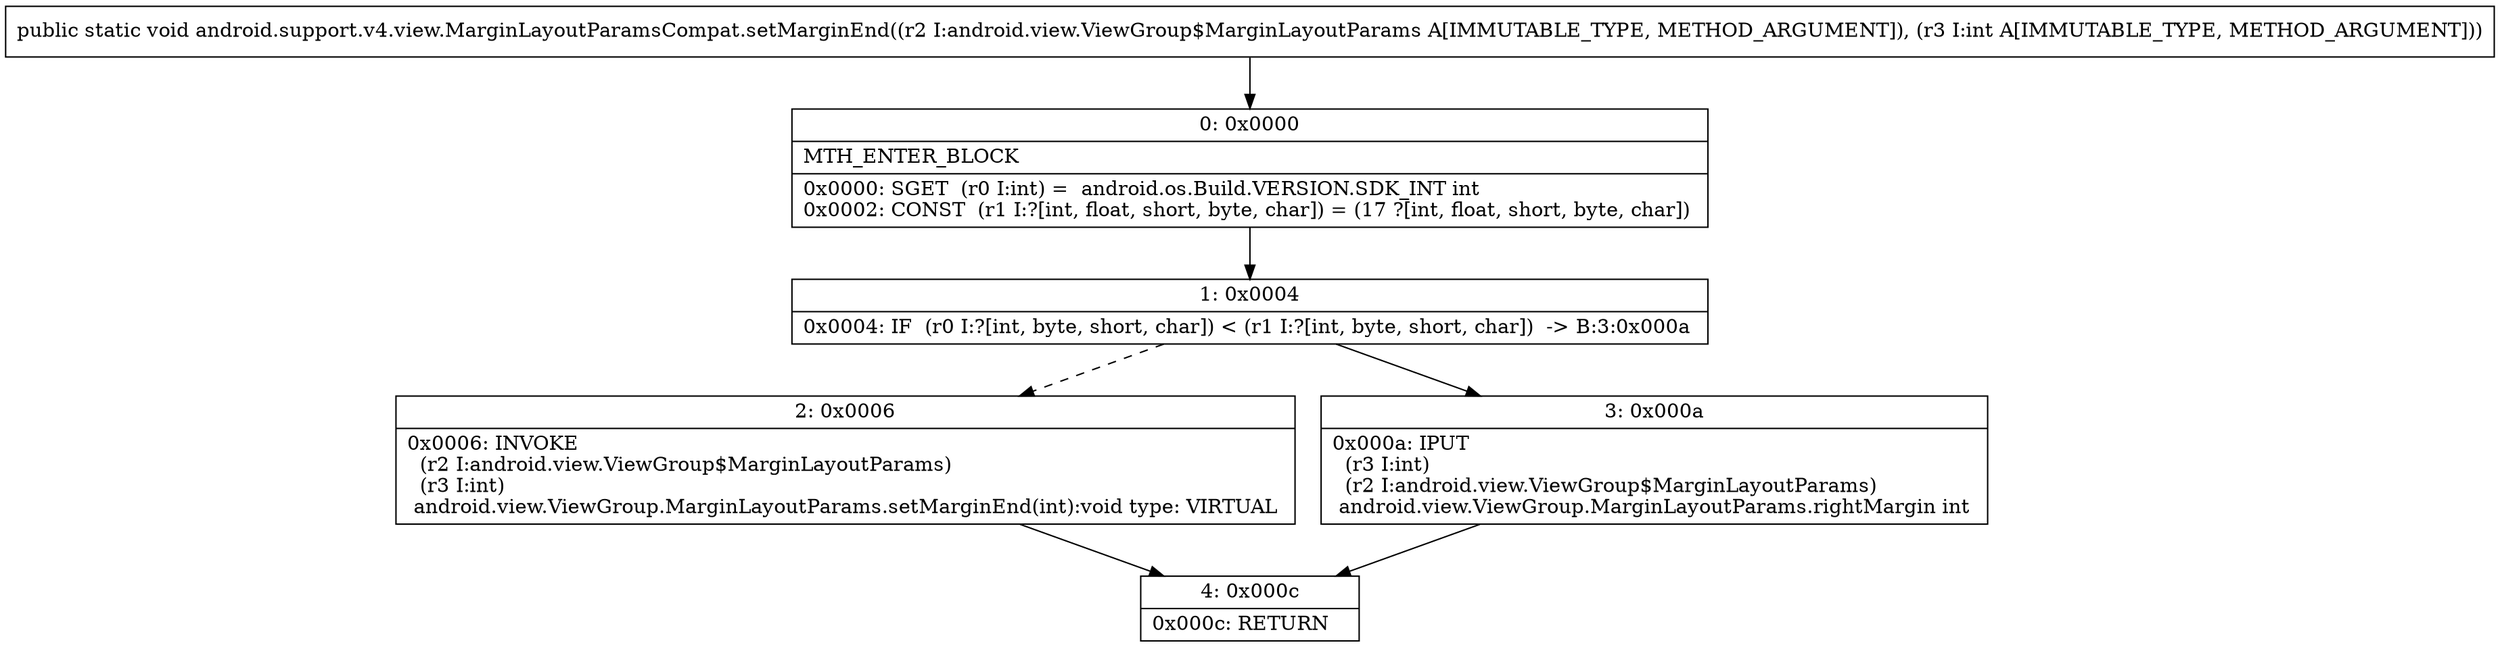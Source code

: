 digraph "CFG forandroid.support.v4.view.MarginLayoutParamsCompat.setMarginEnd(Landroid\/view\/ViewGroup$MarginLayoutParams;I)V" {
Node_0 [shape=record,label="{0\:\ 0x0000|MTH_ENTER_BLOCK\l|0x0000: SGET  (r0 I:int) =  android.os.Build.VERSION.SDK_INT int \l0x0002: CONST  (r1 I:?[int, float, short, byte, char]) = (17 ?[int, float, short, byte, char]) \l}"];
Node_1 [shape=record,label="{1\:\ 0x0004|0x0004: IF  (r0 I:?[int, byte, short, char]) \< (r1 I:?[int, byte, short, char])  \-\> B:3:0x000a \l}"];
Node_2 [shape=record,label="{2\:\ 0x0006|0x0006: INVOKE  \l  (r2 I:android.view.ViewGroup$MarginLayoutParams)\l  (r3 I:int)\l android.view.ViewGroup.MarginLayoutParams.setMarginEnd(int):void type: VIRTUAL \l}"];
Node_3 [shape=record,label="{3\:\ 0x000a|0x000a: IPUT  \l  (r3 I:int)\l  (r2 I:android.view.ViewGroup$MarginLayoutParams)\l android.view.ViewGroup.MarginLayoutParams.rightMargin int \l}"];
Node_4 [shape=record,label="{4\:\ 0x000c|0x000c: RETURN   \l}"];
MethodNode[shape=record,label="{public static void android.support.v4.view.MarginLayoutParamsCompat.setMarginEnd((r2 I:android.view.ViewGroup$MarginLayoutParams A[IMMUTABLE_TYPE, METHOD_ARGUMENT]), (r3 I:int A[IMMUTABLE_TYPE, METHOD_ARGUMENT])) }"];
MethodNode -> Node_0;
Node_0 -> Node_1;
Node_1 -> Node_2[style=dashed];
Node_1 -> Node_3;
Node_2 -> Node_4;
Node_3 -> Node_4;
}

